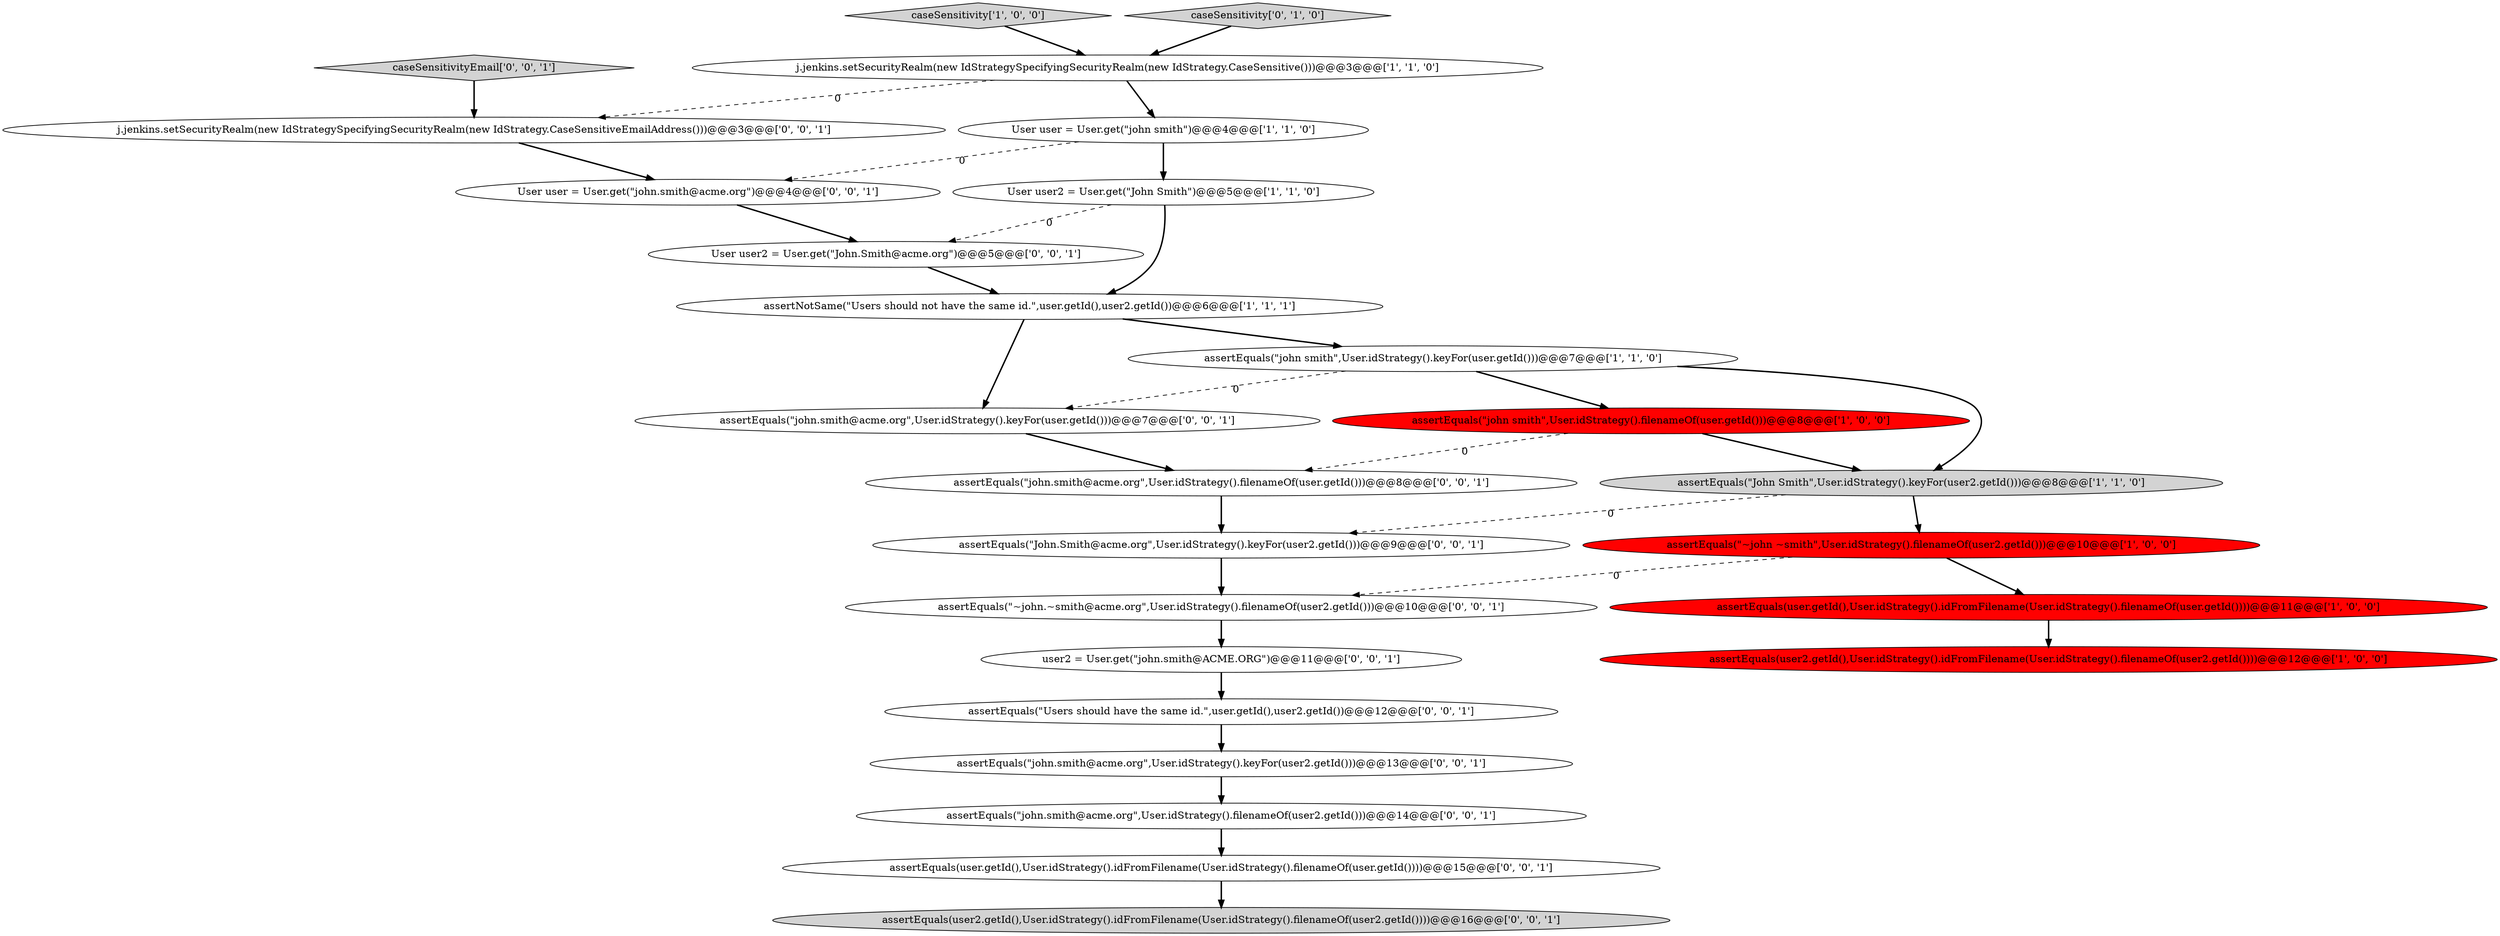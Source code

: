 digraph {
20 [style = filled, label = "User user = User.get(\"john.smith@acme.org\")@@@4@@@['0', '0', '1']", fillcolor = white, shape = ellipse image = "AAA0AAABBB3BBB"];
24 [style = filled, label = "assertEquals(\"john.smith@acme.org\",User.idStrategy().keyFor(user.getId()))@@@7@@@['0', '0', '1']", fillcolor = white, shape = ellipse image = "AAA0AAABBB3BBB"];
10 [style = filled, label = "caseSensitivity['1', '0', '0']", fillcolor = lightgray, shape = diamond image = "AAA0AAABBB1BBB"];
25 [style = filled, label = "assertEquals(\"Users should have the same id.\",user.getId(),user2.getId())@@@12@@@['0', '0', '1']", fillcolor = white, shape = ellipse image = "AAA0AAABBB3BBB"];
18 [style = filled, label = "assertEquals(\"john.smith@acme.org\",User.idStrategy().filenameOf(user.getId()))@@@8@@@['0', '0', '1']", fillcolor = white, shape = ellipse image = "AAA0AAABBB3BBB"];
2 [style = filled, label = "assertEquals(\"John Smith\",User.idStrategy().keyFor(user2.getId()))@@@8@@@['1', '1', '0']", fillcolor = lightgray, shape = ellipse image = "AAA0AAABBB1BBB"];
21 [style = filled, label = "assertEquals(user2.getId(),User.idStrategy().idFromFilename(User.idStrategy().filenameOf(user2.getId())))@@@16@@@['0', '0', '1']", fillcolor = lightgray, shape = ellipse image = "AAA0AAABBB3BBB"];
14 [style = filled, label = "assertEquals(\"john.smith@acme.org\",User.idStrategy().filenameOf(user2.getId()))@@@14@@@['0', '0', '1']", fillcolor = white, shape = ellipse image = "AAA0AAABBB3BBB"];
9 [style = filled, label = "assertEquals(\"john smith\",User.idStrategy().filenameOf(user.getId()))@@@8@@@['1', '0', '0']", fillcolor = red, shape = ellipse image = "AAA1AAABBB1BBB"];
12 [style = filled, label = "j.jenkins.setSecurityRealm(new IdStrategySpecifyingSecurityRealm(new IdStrategy.CaseSensitiveEmailAddress()))@@@3@@@['0', '0', '1']", fillcolor = white, shape = ellipse image = "AAA0AAABBB3BBB"];
22 [style = filled, label = "assertEquals(\"~john.~smith@acme.org\",User.idStrategy().filenameOf(user2.getId()))@@@10@@@['0', '0', '1']", fillcolor = white, shape = ellipse image = "AAA0AAABBB3BBB"];
13 [style = filled, label = "assertEquals(\"john.smith@acme.org\",User.idStrategy().keyFor(user2.getId()))@@@13@@@['0', '0', '1']", fillcolor = white, shape = ellipse image = "AAA0AAABBB3BBB"];
11 [style = filled, label = "caseSensitivity['0', '1', '0']", fillcolor = lightgray, shape = diamond image = "AAA0AAABBB2BBB"];
16 [style = filled, label = "user2 = User.get(\"john.smith@ACME.ORG\")@@@11@@@['0', '0', '1']", fillcolor = white, shape = ellipse image = "AAA0AAABBB3BBB"];
8 [style = filled, label = "assertEquals(\"john smith\",User.idStrategy().keyFor(user.getId()))@@@7@@@['1', '1', '0']", fillcolor = white, shape = ellipse image = "AAA0AAABBB1BBB"];
19 [style = filled, label = "caseSensitivityEmail['0', '0', '1']", fillcolor = lightgray, shape = diamond image = "AAA0AAABBB3BBB"];
15 [style = filled, label = "assertEquals(user.getId(),User.idStrategy().idFromFilename(User.idStrategy().filenameOf(user.getId())))@@@15@@@['0', '0', '1']", fillcolor = white, shape = ellipse image = "AAA0AAABBB3BBB"];
6 [style = filled, label = "User user2 = User.get(\"John Smith\")@@@5@@@['1', '1', '0']", fillcolor = white, shape = ellipse image = "AAA0AAABBB1BBB"];
17 [style = filled, label = "User user2 = User.get(\"John.Smith@acme.org\")@@@5@@@['0', '0', '1']", fillcolor = white, shape = ellipse image = "AAA0AAABBB3BBB"];
0 [style = filled, label = "assertEquals(user.getId(),User.idStrategy().idFromFilename(User.idStrategy().filenameOf(user.getId())))@@@11@@@['1', '0', '0']", fillcolor = red, shape = ellipse image = "AAA1AAABBB1BBB"];
23 [style = filled, label = "assertEquals(\"John.Smith@acme.org\",User.idStrategy().keyFor(user2.getId()))@@@9@@@['0', '0', '1']", fillcolor = white, shape = ellipse image = "AAA0AAABBB3BBB"];
3 [style = filled, label = "j.jenkins.setSecurityRealm(new IdStrategySpecifyingSecurityRealm(new IdStrategy.CaseSensitive()))@@@3@@@['1', '1', '0']", fillcolor = white, shape = ellipse image = "AAA0AAABBB1BBB"];
7 [style = filled, label = "assertNotSame(\"Users should not have the same id.\",user.getId(),user2.getId())@@@6@@@['1', '1', '1']", fillcolor = white, shape = ellipse image = "AAA0AAABBB1BBB"];
5 [style = filled, label = "assertEquals(user2.getId(),User.idStrategy().idFromFilename(User.idStrategy().filenameOf(user2.getId())))@@@12@@@['1', '0', '0']", fillcolor = red, shape = ellipse image = "AAA1AAABBB1BBB"];
1 [style = filled, label = "User user = User.get(\"john smith\")@@@4@@@['1', '1', '0']", fillcolor = white, shape = ellipse image = "AAA0AAABBB1BBB"];
4 [style = filled, label = "assertEquals(\"~john ~smith\",User.idStrategy().filenameOf(user2.getId()))@@@10@@@['1', '0', '0']", fillcolor = red, shape = ellipse image = "AAA1AAABBB1BBB"];
2->23 [style = dashed, label="0"];
20->17 [style = bold, label=""];
18->23 [style = bold, label=""];
3->1 [style = bold, label=""];
19->12 [style = bold, label=""];
9->2 [style = bold, label=""];
22->16 [style = bold, label=""];
25->13 [style = bold, label=""];
15->21 [style = bold, label=""];
9->18 [style = dashed, label="0"];
12->20 [style = bold, label=""];
10->3 [style = bold, label=""];
16->25 [style = bold, label=""];
6->17 [style = dashed, label="0"];
4->22 [style = dashed, label="0"];
8->24 [style = dashed, label="0"];
7->8 [style = bold, label=""];
2->4 [style = bold, label=""];
24->18 [style = bold, label=""];
4->0 [style = bold, label=""];
1->20 [style = dashed, label="0"];
17->7 [style = bold, label=""];
7->24 [style = bold, label=""];
1->6 [style = bold, label=""];
23->22 [style = bold, label=""];
3->12 [style = dashed, label="0"];
8->2 [style = bold, label=""];
11->3 [style = bold, label=""];
8->9 [style = bold, label=""];
14->15 [style = bold, label=""];
6->7 [style = bold, label=""];
13->14 [style = bold, label=""];
0->5 [style = bold, label=""];
}

